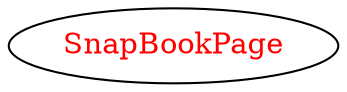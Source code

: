 digraph dependencyGraph {
 concentrate=true;
 ranksep="2.0";
 rankdir="LR"; 
 splines="ortho";
"SnapBookPage" [fontcolor="red"];
}
